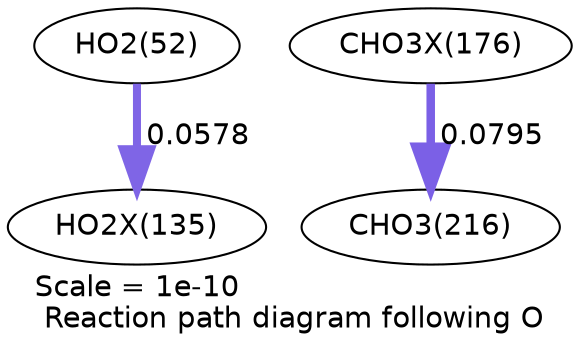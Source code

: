 digraph reaction_paths {
center=1;
s21 -> s52[fontname="Helvetica", penwidth=3.85, arrowsize=1.92, color="0.7, 0.558, 0.9"
, label=" 0.0578"];
s57 -> s29[fontname="Helvetica", penwidth=4.09, arrowsize=2.04, color="0.7, 0.58, 0.9"
, label=" 0.0795"];
s21 [ fontname="Helvetica", label="HO2(52)"];
s29 [ fontname="Helvetica", label="CHO3(216)"];
s52 [ fontname="Helvetica", label="HO2X(135)"];
s57 [ fontname="Helvetica", label="CHO3X(176)"];
 label = "Scale = 1e-10\l Reaction path diagram following O";
 fontname = "Helvetica";
}
